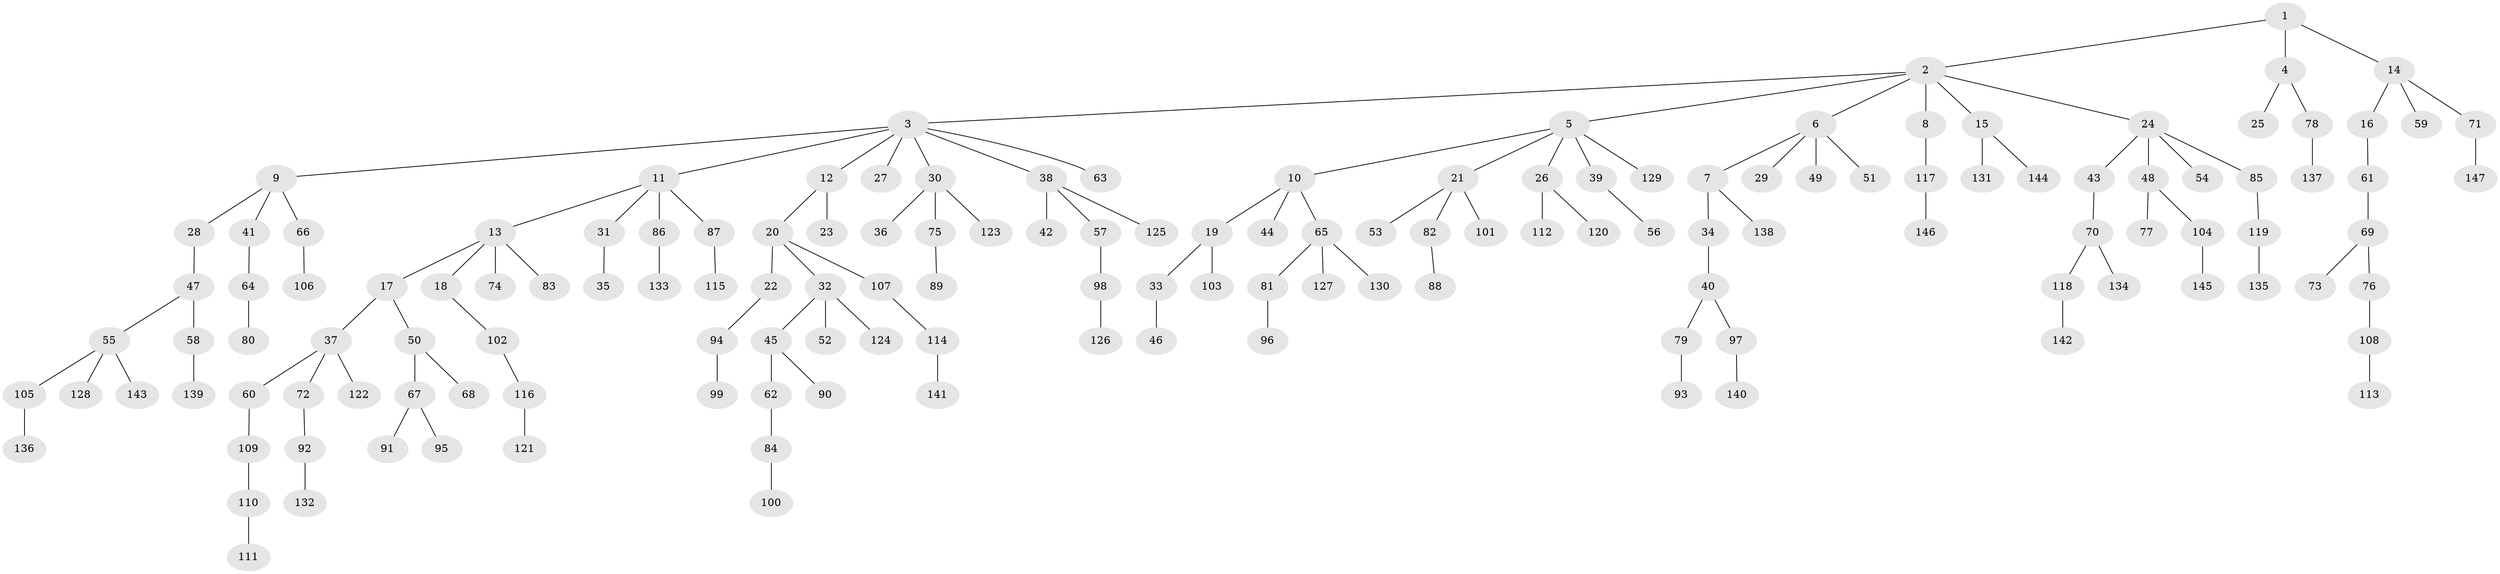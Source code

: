 // Generated by graph-tools (version 1.1) at 2025/50/03/09/25 03:50:23]
// undirected, 147 vertices, 146 edges
graph export_dot {
graph [start="1"]
  node [color=gray90,style=filled];
  1;
  2;
  3;
  4;
  5;
  6;
  7;
  8;
  9;
  10;
  11;
  12;
  13;
  14;
  15;
  16;
  17;
  18;
  19;
  20;
  21;
  22;
  23;
  24;
  25;
  26;
  27;
  28;
  29;
  30;
  31;
  32;
  33;
  34;
  35;
  36;
  37;
  38;
  39;
  40;
  41;
  42;
  43;
  44;
  45;
  46;
  47;
  48;
  49;
  50;
  51;
  52;
  53;
  54;
  55;
  56;
  57;
  58;
  59;
  60;
  61;
  62;
  63;
  64;
  65;
  66;
  67;
  68;
  69;
  70;
  71;
  72;
  73;
  74;
  75;
  76;
  77;
  78;
  79;
  80;
  81;
  82;
  83;
  84;
  85;
  86;
  87;
  88;
  89;
  90;
  91;
  92;
  93;
  94;
  95;
  96;
  97;
  98;
  99;
  100;
  101;
  102;
  103;
  104;
  105;
  106;
  107;
  108;
  109;
  110;
  111;
  112;
  113;
  114;
  115;
  116;
  117;
  118;
  119;
  120;
  121;
  122;
  123;
  124;
  125;
  126;
  127;
  128;
  129;
  130;
  131;
  132;
  133;
  134;
  135;
  136;
  137;
  138;
  139;
  140;
  141;
  142;
  143;
  144;
  145;
  146;
  147;
  1 -- 2;
  1 -- 4;
  1 -- 14;
  2 -- 3;
  2 -- 5;
  2 -- 6;
  2 -- 8;
  2 -- 15;
  2 -- 24;
  3 -- 9;
  3 -- 11;
  3 -- 12;
  3 -- 27;
  3 -- 30;
  3 -- 38;
  3 -- 63;
  4 -- 25;
  4 -- 78;
  5 -- 10;
  5 -- 21;
  5 -- 26;
  5 -- 39;
  5 -- 129;
  6 -- 7;
  6 -- 29;
  6 -- 49;
  6 -- 51;
  7 -- 34;
  7 -- 138;
  8 -- 117;
  9 -- 28;
  9 -- 41;
  9 -- 66;
  10 -- 19;
  10 -- 44;
  10 -- 65;
  11 -- 13;
  11 -- 31;
  11 -- 86;
  11 -- 87;
  12 -- 20;
  12 -- 23;
  13 -- 17;
  13 -- 18;
  13 -- 74;
  13 -- 83;
  14 -- 16;
  14 -- 59;
  14 -- 71;
  15 -- 131;
  15 -- 144;
  16 -- 61;
  17 -- 37;
  17 -- 50;
  18 -- 102;
  19 -- 33;
  19 -- 103;
  20 -- 22;
  20 -- 32;
  20 -- 107;
  21 -- 53;
  21 -- 82;
  21 -- 101;
  22 -- 94;
  24 -- 43;
  24 -- 48;
  24 -- 54;
  24 -- 85;
  26 -- 112;
  26 -- 120;
  28 -- 47;
  30 -- 36;
  30 -- 75;
  30 -- 123;
  31 -- 35;
  32 -- 45;
  32 -- 52;
  32 -- 124;
  33 -- 46;
  34 -- 40;
  37 -- 60;
  37 -- 72;
  37 -- 122;
  38 -- 42;
  38 -- 57;
  38 -- 125;
  39 -- 56;
  40 -- 79;
  40 -- 97;
  41 -- 64;
  43 -- 70;
  45 -- 62;
  45 -- 90;
  47 -- 55;
  47 -- 58;
  48 -- 77;
  48 -- 104;
  50 -- 67;
  50 -- 68;
  55 -- 105;
  55 -- 128;
  55 -- 143;
  57 -- 98;
  58 -- 139;
  60 -- 109;
  61 -- 69;
  62 -- 84;
  64 -- 80;
  65 -- 81;
  65 -- 127;
  65 -- 130;
  66 -- 106;
  67 -- 91;
  67 -- 95;
  69 -- 73;
  69 -- 76;
  70 -- 118;
  70 -- 134;
  71 -- 147;
  72 -- 92;
  75 -- 89;
  76 -- 108;
  78 -- 137;
  79 -- 93;
  81 -- 96;
  82 -- 88;
  84 -- 100;
  85 -- 119;
  86 -- 133;
  87 -- 115;
  92 -- 132;
  94 -- 99;
  97 -- 140;
  98 -- 126;
  102 -- 116;
  104 -- 145;
  105 -- 136;
  107 -- 114;
  108 -- 113;
  109 -- 110;
  110 -- 111;
  114 -- 141;
  116 -- 121;
  117 -- 146;
  118 -- 142;
  119 -- 135;
}
